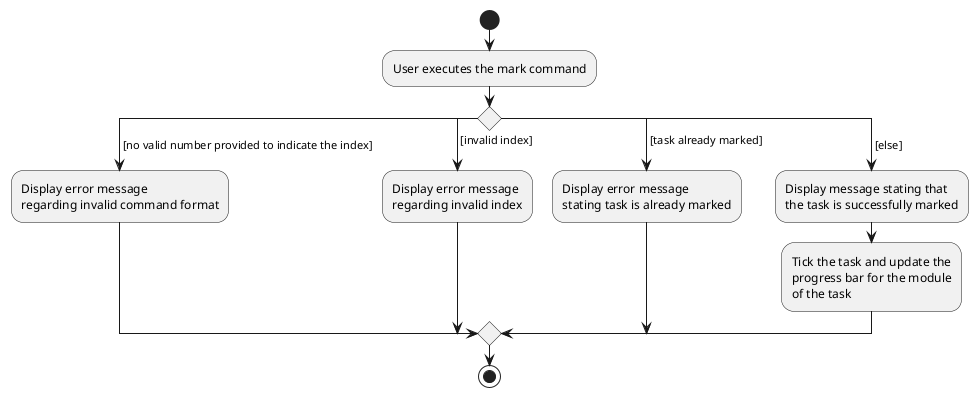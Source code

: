 @startuml
start
:User executes the mark command;
switch ()
case ( [no valid number provided to indicate the index])
    :Display error message
    regarding invalid command format;
case ( [invalid index])
    :Display error message
   regarding invalid index;
case ( [task already marked] )
    :Display error message
   stating task is already marked;
case ( [else] )
    :Display message stating that
    the task is successfully marked;
    :Tick the task and update the
    progress bar for the module
    of the task;
endswitch

stop
@enduml
